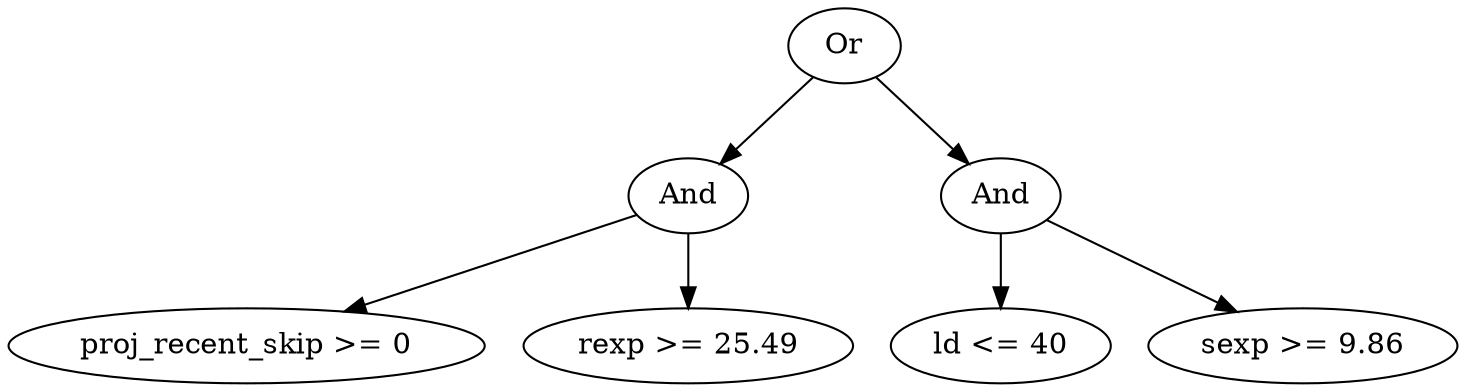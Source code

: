 digraph G {
	graph [bb="0,0,566.44,180",
		dpi=78
	];
	node [label="\N"];
	1	 [height=0.5,
		label=Or,
		pos="326.29,162",
		width=0.75];
	2	 [height=0.5,
		label=And,
		pos="265.29,90",
		width=0.75];
	1 -> 2	 [pos="e,278.21,105.82 313.36,146.15 305.11,136.69 294.26,124.24 284.95,113.56"];
	3	 [height=0.5,
		label=And,
		pos="388.29,90",
		width=0.75];
	1 -> 3	 [pos="e,375.16,105.82 339.44,146.15 347.82,136.69 358.85,124.24 368.31,113.56"];
	4	 [height=0.5,
		label="proj_recent_skip >= 0",
		pos="92.292,18",
		width=2.5637];
	2 -> 4	 [pos="e,130.45,34.442 242.68,79.849 216.75,69.359 173.53,51.87 140.06,38.326"];
	5	 [height=0.5,
		label="rexp >= 25.49",
		pos="265.29,18",
		width=1.7332];
	2 -> 5	 [pos="e,265.29,36.104 265.29,71.697 265.29,63.983 265.29,54.712 265.29,46.112"];
	6	 [height=0.5,
		label="ld <= 40",
		pos="388.29,18",
		width=1.1735];
	3 -> 6	 [pos="e,388.29,36.104 388.29,71.697 388.29,63.983 388.29,54.712 388.29,46.112"];
	7	 [height=0.5,
		label="sexp >= 9.86",
		pos="507.29,18",
		width=1.6429];
	3 -> 7	 [pos="e,481.36,34.254 407.94,77.441 425.5,67.112 451.63,51.741 472.69,39.356"];
}
